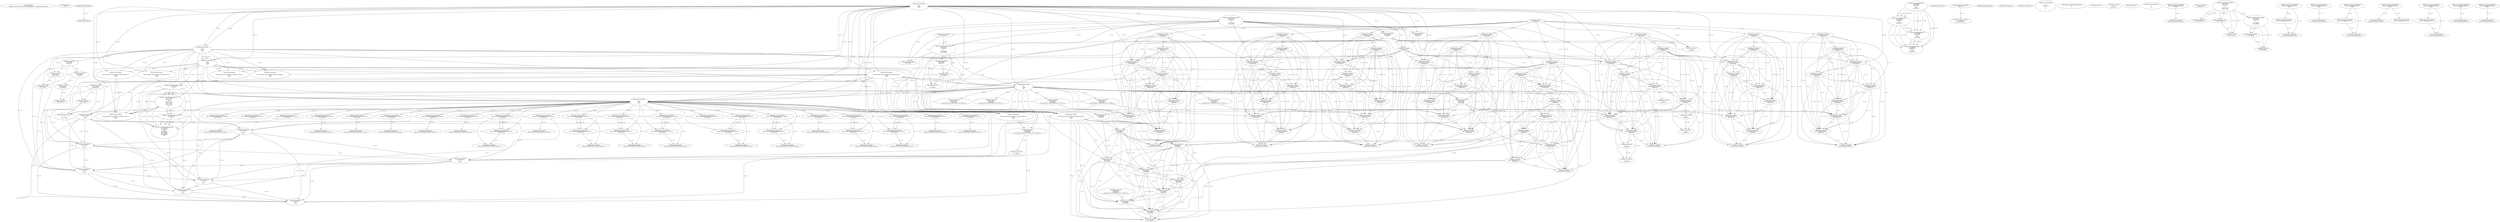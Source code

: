 // Global SCDG with merge call
digraph {
	0 [label="268454688.main
d06fbbb578125025d23978541dce23defcc66f6bc17f2af826b020380763de3e"]
	1 [label="268454699.Sleep
1000"]
	2 [label="268450908.GetProcessHeap
"]
	3 [label="268465424.VirtualAlloc
0
128
12288
4"]
	4 [label="268465190.RegOpenKeyExW
2147483650
268501000
0
131097
2147417172"]
	5 [label="268465223.RegQueryValueExW
2147417376
268500984
0
0
3221762048
2147417188"]
	3 -> 5 [label="(0-->5)"]
	6 [label="268465254.GetLastError
"]
	7 [label="268465263.RegCloseKey
2147417376"]
	5 -> 7 [label="(1-->1)"]
	8 [label="268465489.wsprintfW
3221762048
268500964
0"]
	3 -> 8 [label="(0-->1)"]
	5 -> 8 [label="(5-->1)"]
	9 [label="268466183.VirtualAlloc
0
1024
12288
4"]
	3 -> 9 [label="(3-->3)"]
	3 -> 9 [label="(4-->4)"]
	10 [label="268466202.VirtualAlloc
0
3596
12288
4"]
	3 -> 10 [label="(3-->3)"]
	9 -> 10 [label="(3-->3)"]
	3 -> 10 [label="(4-->4)"]
	9 -> 10 [label="(4-->4)"]
	11 [label="268466212.GetWindowsDirectoryW
3221770240
256"]
	10 -> 11 [label="(0-->1)"]
	12 [label="268466270.GetVolumeInformationW
3221770240
3221770752
256
3221771776
3221771784
3221771780
3221771264
256"]
	10 -> 12 [label="(0-->1)"]
	11 -> 12 [label="(1-->1)"]
	11 -> 12 [label="(2-->3)"]
	11 -> 12 [label="(2-->8)"]
	13 [label="268465190.RegOpenKeyExW
2147483650
268501632
0
131097
2147417172"]
	4 -> 13 [label="(1-->1)"]
	4 -> 13 [label="(4-->4)"]
	4 -> 13 [label="(5-->5)"]
	14 [label="268466376.wsprintfW
3221766144
268501204
0"]
	9 -> 14 [label="(0-->1)"]
	15 [label="268466397.lstrcatW
3221766144
3221771788"]
	9 -> 15 [label="(0-->1)"]
	14 -> 15 [label="(1-->1)"]
	16 [label="268466409.GetModuleHandleW
268501752"]
	17 [label="268466416.GetProcAddress
270536744
RtlComputeCrc32"]
	16 -> 17 [label="(0-->1)"]
	18 [label="268466432.lstrlenW
3221766144"]
	9 -> 18 [label="(0-->1)"]
	14 -> 18 [label="(1-->1)"]
	15 -> 18 [label="(1-->1)"]
	19 [label="268466449.RtlComputeCrc32
"]
	20 [label="268466481.VirtualFree
3221770240
0
32768"]
	10 -> 20 [label="(0-->1)"]
	11 -> 20 [label="(1-->1)"]
	12 -> 20 [label="(1-->1)"]
	21 [label="268464882.lstrlenW
3221762048"]
	3 -> 21 [label="(0-->1)"]
	5 -> 21 [label="(5-->1)"]
	8 -> 21 [label="(1-->1)"]
	22 [label="268464893.lstrlenW
268497860"]
	23 [label="268453932.VirtualAlloc
0
retval_lstrlenW_32824_32_retval_lstrlenW_32823_32
12288
64"]
	3 -> 23 [label="(3-->3)"]
	9 -> 23 [label="(3-->3)"]
	10 -> 23 [label="(3-->3)"]
	24 [label="268453967.lstrcpyW
3221774336
268497976"]
	23 -> 24 [label="(0-->1)"]
	25 [label="268453974.lstrlenW
3221774336"]
	23 -> 25 [label="(0-->1)"]
	24 -> 25 [label="(1-->1)"]
	26 [label="268464425.lstrcatW
retval_lstrlenW_32839_32
268497860"]
	22 -> 26 [label="(1-->2)"]
	27 [label="268464433.lstrcatW
retval_lstrlenW_32839_32
268500944"]
	26 -> 27 [label="(1-->1)"]
	28 [label="268464439.lstrcatW
retval_lstrlenW_32839_32
3221762048"]
	26 -> 28 [label="(1-->1)"]
	27 -> 28 [label="(1-->1)"]
	3 -> 28 [label="(0-->2)"]
	5 -> 28 [label="(5-->2)"]
	8 -> 28 [label="(1-->2)"]
	21 -> 28 [label="(1-->2)"]
	29 [label="268464447.lstrcatW
retval_lstrlenW_32839_32
268500948"]
	26 -> 29 [label="(1-->1)"]
	27 -> 29 [label="(1-->1)"]
	28 -> 29 [label="(1-->1)"]
	30 [label="268464636.VirtualAlloc
0
66
12288
64"]
	3 -> 30 [label="(3-->3)"]
	9 -> 30 [label="(3-->3)"]
	10 -> 30 [label="(3-->3)"]
	23 -> 30 [label="(3-->3)"]
	23 -> 30 [label="(4-->4)"]
	31 [label="268464662.wsprintfW
3221778432
268500952
unconstrained_ret_RtlComputeCrc32_32808_32"]
	30 -> 31 [label="(0-->1)"]
	32 [label="268464692.lstrcatW
retval_lstrlenW_32839_32
268497764"]
	26 -> 32 [label="(1-->1)"]
	27 -> 32 [label="(1-->1)"]
	28 -> 32 [label="(1-->1)"]
	29 -> 32 [label="(1-->1)"]
	33 [label="268464700.lstrcatW
retval_lstrlenW_32839_32
268500944"]
	26 -> 33 [label="(1-->1)"]
	27 -> 33 [label="(1-->1)"]
	28 -> 33 [label="(1-->1)"]
	29 -> 33 [label="(1-->1)"]
	32 -> 33 [label="(1-->1)"]
	27 -> 33 [label="(2-->2)"]
	34 [label="268464706.lstrcatW
retval_lstrlenW_32839_32
3221778432"]
	26 -> 34 [label="(1-->1)"]
	27 -> 34 [label="(1-->1)"]
	28 -> 34 [label="(1-->1)"]
	29 -> 34 [label="(1-->1)"]
	32 -> 34 [label="(1-->1)"]
	33 -> 34 [label="(1-->1)"]
	30 -> 34 [label="(0-->2)"]
	31 -> 34 [label="(1-->2)"]
	35 [label="268464714.lstrcatW
retval_lstrlenW_32839_32
268500948"]
	26 -> 35 [label="(1-->1)"]
	27 -> 35 [label="(1-->1)"]
	28 -> 35 [label="(1-->1)"]
	29 -> 35 [label="(1-->1)"]
	32 -> 35 [label="(1-->1)"]
	33 -> 35 [label="(1-->1)"]
	34 -> 35 [label="(1-->1)"]
	29 -> 35 [label="(2-->2)"]
	36 [label="268464726.VirtualFree
3221778432
0
32768"]
	30 -> 36 [label="(0-->1)"]
	31 -> 36 [label="(1-->1)"]
	34 -> 36 [label="(2-->1)"]
	20 -> 36 [label="(3-->3)"]
	37 [label="268464767.lstrlenW
retval_lstrlenW_32839_32"]
	26 -> 37 [label="(1-->1)"]
	27 -> 37 [label="(1-->1)"]
	28 -> 37 [label="(1-->1)"]
	29 -> 37 [label="(1-->1)"]
	32 -> 37 [label="(1-->1)"]
	33 -> 37 [label="(1-->1)"]
	34 -> 37 [label="(1-->1)"]
	35 -> 37 [label="(1-->1)"]
	38 [label="268453998.CreateMutexW
0
0
3221774336"]
	23 -> 38 [label="(0-->3)"]
	24 -> 38 [label="(1-->3)"]
	25 -> 38 [label="(1-->3)"]
	39 [label="268454010.GetLastError
"]
	40 [label="268454017.GetLastError
"]
	41 [label="268454043.VirtualFree
3221774336
0
32768"]
	23 -> 41 [label="(0-->1)"]
	24 -> 41 [label="(1-->1)"]
	25 -> 41 [label="(1-->1)"]
	38 -> 41 [label="(3-->1)"]
	20 -> 41 [label="(3-->3)"]
	36 -> 41 [label="(3-->3)"]
	42 [label="268467629.VirtualFree
3221762048
0
32768"]
	3 -> 42 [label="(0-->1)"]
	5 -> 42 [label="(5-->1)"]
	8 -> 42 [label="(1-->1)"]
	21 -> 42 [label="(1-->1)"]
	28 -> 42 [label="(2-->1)"]
	20 -> 42 [label="(3-->3)"]
	36 -> 42 [label="(3-->3)"]
	41 -> 42 [label="(3-->3)"]
	43 [label="268467737.VirtualFree
3221766144
0
32768"]
	9 -> 43 [label="(0-->1)"]
	14 -> 43 [label="(1-->1)"]
	15 -> 43 [label="(1-->1)"]
	18 -> 43 [label="(1-->1)"]
	20 -> 43 [label="(3-->3)"]
	36 -> 43 [label="(3-->3)"]
	41 -> 43 [label="(3-->3)"]
	42 -> 43 [label="(3-->3)"]
	44 [label="268454737.CreateThread
0
0
268447024
0
0
0"]
	45 [label="268454450.CreateToolhelp32Snapshot
2
0"]
	46 [label="268454476.VirtualAlloc
0
556
12288
4"]
	3 -> 46 [label="(3-->3)"]
	9 -> 46 [label="(3-->3)"]
	10 -> 46 [label="(3-->3)"]
	23 -> 46 [label="(3-->3)"]
	30 -> 46 [label="(3-->3)"]
	3 -> 46 [label="(4-->4)"]
	9 -> 46 [label="(4-->4)"]
	10 -> 46 [label="(4-->4)"]
	47 [label="268454533.lstrcmpiW
"]
	2 -> 47 [label="(0-->0)"]
	48 [label="268454602.Process32NextW
retval_CreateToolhelp32Snapshot_34804_32
3221782528"]
	46 -> 48 [label="(0-->2)"]
	49 [label="268454627.VirtualFree
3221782528
0
32768"]
	46 -> 49 [label="(0-->1)"]
	48 -> 49 [label="(2-->1)"]
	20 -> 49 [label="(3-->3)"]
	36 -> 49 [label="(3-->3)"]
	41 -> 49 [label="(3-->3)"]
	42 -> 49 [label="(3-->3)"]
	43 -> 49 [label="(3-->3)"]
	50 [label="268454634.CloseHandle
retval_CreateToolhelp32Snapshot_34804_32"]
	48 -> 50 [label="(1-->1)"]
	51 [label="268465190.RegOpenKeyExW
2147483650
268501000
0
131097
2147417052"]
	4 -> 51 [label="(1-->1)"]
	13 -> 51 [label="(1-->1)"]
	4 -> 51 [label="(2-->2)"]
	4 -> 51 [label="(4-->4)"]
	13 -> 51 [label="(4-->4)"]
	52 [label="268465223.RegQueryValueExW
2147417376
268500984
0
0
3221786624
2147417068"]
	5 -> 52 [label="(1-->1)"]
	7 -> 52 [label="(1-->1)"]
	5 -> 52 [label="(2-->2)"]
	53 [label="268465239.RegCloseKey
2147417376"]
	5 -> 53 [label="(1-->1)"]
	7 -> 53 [label="(1-->1)"]
	52 -> 53 [label="(1-->1)"]
	54 [label="268465489.wsprintfW
3221786624
268501104
0"]
	52 -> 54 [label="(5-->1)"]
	55 [label="268466212.GetWindowsDirectoryW
3221794816
256"]
	11 -> 55 [label="(2-->2)"]
	12 -> 55 [label="(3-->2)"]
	12 -> 55 [label="(8-->2)"]
	56 [label="268466270.GetVolumeInformationW
3221794816
3221795328
256
3221796352
3221796360
3221796356
3221795840
256"]
	55 -> 56 [label="(1-->1)"]
	11 -> 56 [label="(2-->3)"]
	12 -> 56 [label="(3-->3)"]
	12 -> 56 [label="(8-->3)"]
	55 -> 56 [label="(2-->3)"]
	11 -> 56 [label="(2-->8)"]
	12 -> 56 [label="(3-->8)"]
	12 -> 56 [label="(8-->8)"]
	55 -> 56 [label="(2-->8)"]
	57 [label="268465190.RegOpenKeyExW
2147483650
268501632
0
131097
2147417052"]
	4 -> 57 [label="(1-->1)"]
	13 -> 57 [label="(1-->1)"]
	51 -> 57 [label="(1-->1)"]
	13 -> 57 [label="(2-->2)"]
	4 -> 57 [label="(4-->4)"]
	13 -> 57 [label="(4-->4)"]
	51 -> 57 [label="(4-->4)"]
	51 -> 57 [label="(5-->5)"]
	58 [label="268466376.wsprintfW
3221790720
268501204
0"]
	14 -> 58 [label="(2-->2)"]
	59 [label="268466397.lstrcatW
3221790720
3221796364"]
	58 -> 59 [label="(1-->1)"]
	60 [label="268466432.lstrlenW
3221790720"]
	58 -> 60 [label="(1-->1)"]
	59 -> 60 [label="(1-->1)"]
	61 [label="268466481.VirtualFree
3221794816
0
32768"]
	55 -> 61 [label="(1-->1)"]
	56 -> 61 [label="(1-->1)"]
	20 -> 61 [label="(3-->3)"]
	36 -> 61 [label="(3-->3)"]
	41 -> 61 [label="(3-->3)"]
	42 -> 61 [label="(3-->3)"]
	43 -> 61 [label="(3-->3)"]
	49 -> 61 [label="(3-->3)"]
	62 [label="268464882.lstrlenW
3221786624"]
	52 -> 62 [label="(5-->1)"]
	54 -> 62 [label="(1-->1)"]
	63 [label="268452641.VirtualAlloc
0
retval_lstrlenW_39484_32_retval_lstrlenW_39486_32
12288
64"]
	3 -> 63 [label="(3-->3)"]
	9 -> 63 [label="(3-->3)"]
	10 -> 63 [label="(3-->3)"]
	23 -> 63 [label="(3-->3)"]
	30 -> 63 [label="(3-->3)"]
	46 -> 63 [label="(3-->3)"]
	23 -> 63 [label="(4-->4)"]
	30 -> 63 [label="(4-->4)"]
	64 [label="268464425.lstrcatW
0
268497860"]
	22 -> 64 [label="(1-->2)"]
	26 -> 64 [label="(2-->2)"]
	65 [label="268464433.lstrcatW
0
268500944"]
	27 -> 65 [label="(2-->2)"]
	33 -> 65 [label="(2-->2)"]
	66 [label="268464439.lstrcatW
0
3221786624"]
	52 -> 66 [label="(5-->2)"]
	54 -> 66 [label="(1-->2)"]
	62 -> 66 [label="(1-->2)"]
	67 [label="268464447.lstrcatW
0
268500948"]
	29 -> 67 [label="(2-->2)"]
	35 -> 67 [label="(2-->2)"]
	68 [label="268464679.wsprintfW
3221803008
268500964
retval_lstrlenW_39484_32_retval_lstrlenW_39486_32"]
	8 -> 68 [label="(2-->2)"]
	63 -> 68 [label="(2-->3)"]
	69 [label="268464692.lstrcatW
0
268497764"]
	32 -> 69 [label="(2-->2)"]
	70 [label="268464700.lstrcatW
0
268500944"]
	27 -> 70 [label="(2-->2)"]
	33 -> 70 [label="(2-->2)"]
	65 -> 70 [label="(2-->2)"]
	71 [label="268464706.lstrcatW
0
3221803008"]
	68 -> 71 [label="(1-->2)"]
	72 [label="268464714.lstrcatW
0
268500948"]
	29 -> 72 [label="(2-->2)"]
	35 -> 72 [label="(2-->2)"]
	67 -> 72 [label="(2-->2)"]
	73 [label="268464726.VirtualFree
3221803008
0
32768"]
	68 -> 73 [label="(1-->1)"]
	71 -> 73 [label="(2-->1)"]
	20 -> 73 [label="(3-->3)"]
	36 -> 73 [label="(3-->3)"]
	41 -> 73 [label="(3-->3)"]
	42 -> 73 [label="(3-->3)"]
	43 -> 73 [label="(3-->3)"]
	49 -> 73 [label="(3-->3)"]
	61 -> 73 [label="(3-->3)"]
	74 [label="268464767.lstrlenW
0"]
	75 [label="268453967.lstrcpyW
0
268497976"]
	76 [label="268453974.lstrlenW
0"]
	77 [label="268464425.lstrcatW
retval_lstrlenW_32846_32
268497860"]
	22 -> 77 [label="(1-->2)"]
	78 [label="268464433.lstrcatW
retval_lstrlenW_32846_32
268500944"]
	77 -> 78 [label="(1-->1)"]
	79 [label="268464439.lstrcatW
retval_lstrlenW_32846_32
3221762048"]
	77 -> 79 [label="(1-->1)"]
	78 -> 79 [label="(1-->1)"]
	3 -> 79 [label="(0-->2)"]
	5 -> 79 [label="(5-->2)"]
	8 -> 79 [label="(1-->2)"]
	21 -> 79 [label="(1-->2)"]
	80 [label="268464447.lstrcatW
retval_lstrlenW_32846_32
268500948"]
	77 -> 80 [label="(1-->1)"]
	78 -> 80 [label="(1-->1)"]
	79 -> 80 [label="(1-->1)"]
	81 [label="268464679.wsprintfW
3221778432
268500964
3221774336"]
	30 -> 81 [label="(0-->1)"]
	8 -> 81 [label="(2-->2)"]
	23 -> 81 [label="(0-->3)"]
	82 [label="268464692.lstrcatW
retval_lstrlenW_32846_32
268497764"]
	77 -> 82 [label="(1-->1)"]
	78 -> 82 [label="(1-->1)"]
	79 -> 82 [label="(1-->1)"]
	80 -> 82 [label="(1-->1)"]
	83 [label="268464700.lstrcatW
retval_lstrlenW_32846_32
268500944"]
	77 -> 83 [label="(1-->1)"]
	78 -> 83 [label="(1-->1)"]
	79 -> 83 [label="(1-->1)"]
	80 -> 83 [label="(1-->1)"]
	82 -> 83 [label="(1-->1)"]
	78 -> 83 [label="(2-->2)"]
	84 [label="268464706.lstrcatW
retval_lstrlenW_32846_32
3221778432"]
	77 -> 84 [label="(1-->1)"]
	78 -> 84 [label="(1-->1)"]
	79 -> 84 [label="(1-->1)"]
	80 -> 84 [label="(1-->1)"]
	82 -> 84 [label="(1-->1)"]
	83 -> 84 [label="(1-->1)"]
	30 -> 84 [label="(0-->2)"]
	81 -> 84 [label="(1-->2)"]
	85 [label="268464714.lstrcatW
retval_lstrlenW_32846_32
268500948"]
	77 -> 85 [label="(1-->1)"]
	78 -> 85 [label="(1-->1)"]
	79 -> 85 [label="(1-->1)"]
	80 -> 85 [label="(1-->1)"]
	82 -> 85 [label="(1-->1)"]
	83 -> 85 [label="(1-->1)"]
	84 -> 85 [label="(1-->1)"]
	80 -> 85 [label="(2-->2)"]
	86 [label="268464767.lstrlenW
retval_lstrlenW_32846_32"]
	77 -> 86 [label="(1-->1)"]
	78 -> 86 [label="(1-->1)"]
	79 -> 86 [label="(1-->1)"]
	80 -> 86 [label="(1-->1)"]
	82 -> 86 [label="(1-->1)"]
	83 -> 86 [label="(1-->1)"]
	84 -> 86 [label="(1-->1)"]
	85 -> 86 [label="(1-->1)"]
	87 [label="268453998.CreateMutexW
0
0
0"]
	88 [label="268454761.WaitForSingleObject
retval_CreateThread_33329_32
5000"]
	89 [label="268454790.CloseHandle
retval_CreateThread_33329_32"]
	88 -> 89 [label="(1-->1)"]
	90 [label="268454501.Process32FirstW
retval_CreateToolhelp32Snapshot_33476_32
3221782528"]
	46 -> 90 [label="(0-->2)"]
	91 [label="268454602.Process32NextW
retval_CreateToolhelp32Snapshot_33476_32
3221782528"]
	90 -> 91 [label="(1-->1)"]
	46 -> 91 [label="(0-->2)"]
	90 -> 91 [label="(2-->2)"]
	92 [label="268454634.CloseHandle
retval_CreateToolhelp32Snapshot_33476_32"]
	90 -> 92 [label="(1-->1)"]
	91 -> 92 [label="(1-->1)"]
	93 [label="268465489.wsprintfW
3221786624
268500964
0"]
	8 -> 93 [label="(2-->2)"]
	81 -> 93 [label="(2-->2)"]
	94 [label="268452641.VirtualAlloc
0
retval_lstrlenW_40281_32_retval_lstrlenW_40285_32
12288
64"]
	3 -> 94 [label="(3-->3)"]
	9 -> 94 [label="(3-->3)"]
	10 -> 94 [label="(3-->3)"]
	23 -> 94 [label="(3-->3)"]
	30 -> 94 [label="(3-->3)"]
	46 -> 94 [label="(3-->3)"]
	23 -> 94 [label="(4-->4)"]
	30 -> 94 [label="(4-->4)"]
	95 [label="268464425.lstrcatW
3221798912
268497860"]
	94 -> 95 [label="(0-->1)"]
	22 -> 95 [label="(1-->2)"]
	77 -> 95 [label="(2-->2)"]
	96 [label="268464433.lstrcatW
3221798912
268500944"]
	94 -> 96 [label="(0-->1)"]
	95 -> 96 [label="(1-->1)"]
	78 -> 96 [label="(2-->2)"]
	83 -> 96 [label="(2-->2)"]
	97 [label="268464439.lstrcatW
3221798912
3221786624"]
	94 -> 97 [label="(0-->1)"]
	95 -> 97 [label="(1-->1)"]
	96 -> 97 [label="(1-->1)"]
	62 -> 97 [label="(1-->2)"]
	93 -> 97 [label="(1-->2)"]
	98 [label="268464447.lstrcatW
3221798912
268500948"]
	94 -> 98 [label="(0-->1)"]
	95 -> 98 [label="(1-->1)"]
	96 -> 98 [label="(1-->1)"]
	97 -> 98 [label="(1-->1)"]
	80 -> 98 [label="(2-->2)"]
	85 -> 98 [label="(2-->2)"]
	99 [label="268464662.wsprintfW
3221803008
268500952
unconstrained_ret_RtlComputeCrc32_39631_32"]
	100 [label="268464692.lstrcatW
3221798912
268497764"]
	94 -> 100 [label="(0-->1)"]
	95 -> 100 [label="(1-->1)"]
	96 -> 100 [label="(1-->1)"]
	97 -> 100 [label="(1-->1)"]
	98 -> 100 [label="(1-->1)"]
	82 -> 100 [label="(2-->2)"]
	101 [label="268464700.lstrcatW
3221798912
268500944"]
	94 -> 101 [label="(0-->1)"]
	95 -> 101 [label="(1-->1)"]
	96 -> 101 [label="(1-->1)"]
	97 -> 101 [label="(1-->1)"]
	98 -> 101 [label="(1-->1)"]
	100 -> 101 [label="(1-->1)"]
	78 -> 101 [label="(2-->2)"]
	83 -> 101 [label="(2-->2)"]
	96 -> 101 [label="(2-->2)"]
	102 [label="268464706.lstrcatW
3221798912
3221803008"]
	94 -> 102 [label="(0-->1)"]
	95 -> 102 [label="(1-->1)"]
	96 -> 102 [label="(1-->1)"]
	97 -> 102 [label="(1-->1)"]
	98 -> 102 [label="(1-->1)"]
	100 -> 102 [label="(1-->1)"]
	101 -> 102 [label="(1-->1)"]
	99 -> 102 [label="(1-->2)"]
	103 [label="268464714.lstrcatW
3221798912
268500948"]
	94 -> 103 [label="(0-->1)"]
	95 -> 103 [label="(1-->1)"]
	96 -> 103 [label="(1-->1)"]
	97 -> 103 [label="(1-->1)"]
	98 -> 103 [label="(1-->1)"]
	100 -> 103 [label="(1-->1)"]
	101 -> 103 [label="(1-->1)"]
	102 -> 103 [label="(1-->1)"]
	80 -> 103 [label="(2-->2)"]
	85 -> 103 [label="(2-->2)"]
	98 -> 103 [label="(2-->2)"]
	104 [label="268464767.lstrlenW
3221798912"]
	94 -> 104 [label="(0-->1)"]
	95 -> 104 [label="(1-->1)"]
	96 -> 104 [label="(1-->1)"]
	97 -> 104 [label="(1-->1)"]
	98 -> 104 [label="(1-->1)"]
	100 -> 104 [label="(1-->1)"]
	101 -> 104 [label="(1-->1)"]
	102 -> 104 [label="(1-->1)"]
	103 -> 104 [label="(1-->1)"]
	105 [label="268452707.lstrlenW
268497912"]
	106 [label="268465223.RegQueryValueExW
3221771788
268501592
0
0
3221771788
2147417188"]
	107 [label="268465263.RegCloseKey
3221771788"]
	106 -> 107 [label="(1-->1)"]
	106 -> 107 [label="(5-->1)"]
	108 [label="268453932.VirtualAlloc
0
retval_lstrlenW_32822_32_retval_lstrlenW_32819_32
12288
64"]
	3 -> 108 [label="(3-->3)"]
	9 -> 108 [label="(3-->3)"]
	10 -> 108 [label="(3-->3)"]
	109 [label="268464425.lstrcatW
retval_lstrlenW_32889_32
268497860"]
	22 -> 109 [label="(1-->2)"]
	110 [label="268464433.lstrcatW
retval_lstrlenW_32889_32
268500944"]
	109 -> 110 [label="(1-->1)"]
	111 [label="268464439.lstrcatW
retval_lstrlenW_32889_32
3221762048"]
	109 -> 111 [label="(1-->1)"]
	110 -> 111 [label="(1-->1)"]
	3 -> 111 [label="(0-->2)"]
	8 -> 111 [label="(1-->2)"]
	21 -> 111 [label="(1-->2)"]
	112 [label="268464447.lstrcatW
retval_lstrlenW_32889_32
268500948"]
	109 -> 112 [label="(1-->1)"]
	110 -> 112 [label="(1-->1)"]
	111 -> 112 [label="(1-->1)"]
	113 [label="268464692.lstrcatW
retval_lstrlenW_32889_32
268497764"]
	109 -> 113 [label="(1-->1)"]
	110 -> 113 [label="(1-->1)"]
	111 -> 113 [label="(1-->1)"]
	112 -> 113 [label="(1-->1)"]
	114 [label="268464700.lstrcatW
retval_lstrlenW_32889_32
268500944"]
	109 -> 114 [label="(1-->1)"]
	110 -> 114 [label="(1-->1)"]
	111 -> 114 [label="(1-->1)"]
	112 -> 114 [label="(1-->1)"]
	113 -> 114 [label="(1-->1)"]
	110 -> 114 [label="(2-->2)"]
	115 [label="268464706.lstrcatW
retval_lstrlenW_32889_32
3221778432"]
	109 -> 115 [label="(1-->1)"]
	110 -> 115 [label="(1-->1)"]
	111 -> 115 [label="(1-->1)"]
	112 -> 115 [label="(1-->1)"]
	113 -> 115 [label="(1-->1)"]
	114 -> 115 [label="(1-->1)"]
	30 -> 115 [label="(0-->2)"]
	81 -> 115 [label="(1-->2)"]
	116 [label="268464714.lstrcatW
retval_lstrlenW_32889_32
268500948"]
	109 -> 116 [label="(1-->1)"]
	110 -> 116 [label="(1-->1)"]
	111 -> 116 [label="(1-->1)"]
	112 -> 116 [label="(1-->1)"]
	113 -> 116 [label="(1-->1)"]
	114 -> 116 [label="(1-->1)"]
	115 -> 116 [label="(1-->1)"]
	112 -> 116 [label="(2-->2)"]
	117 [label="268464767.lstrlenW
retval_lstrlenW_32889_32"]
	109 -> 117 [label="(1-->1)"]
	110 -> 117 [label="(1-->1)"]
	111 -> 117 [label="(1-->1)"]
	112 -> 117 [label="(1-->1)"]
	113 -> 117 [label="(1-->1)"]
	114 -> 117 [label="(1-->1)"]
	115 -> 117 [label="(1-->1)"]
	116 -> 117 [label="(1-->1)"]
	118 [label="268454761.WaitForSingleObject
retval_CreateThread_33138_32
5000"]
	119 [label="268454780.TerminateThread
retval_CreateThread_33138_32
0"]
	118 -> 119 [label="(1-->1)"]
	120 [label="268454790.CloseHandle
retval_CreateThread_33138_32"]
	118 -> 120 [label="(1-->1)"]
	119 -> 120 [label="(1-->1)"]
	121 [label="268454501.Process32FirstW
retval_CreateToolhelp32Snapshot_33263_32
3221782528"]
	46 -> 121 [label="(0-->2)"]
	122 [label="268454602.Process32NextW
retval_CreateToolhelp32Snapshot_33263_32
3221782528"]
	121 -> 122 [label="(1-->1)"]
	46 -> 122 [label="(0-->2)"]
	121 -> 122 [label="(2-->2)"]
	123 [label="268454634.CloseHandle
retval_CreateToolhelp32Snapshot_33263_32"]
	121 -> 123 [label="(1-->1)"]
	122 -> 123 [label="(1-->1)"]
	124 [label="268465239.RegCloseKey
3221771788"]
	106 -> 124 [label="(1-->1)"]
	106 -> 124 [label="(5-->1)"]
	125 [label="268466320.lstrlenW
3221771788"]
	106 -> 125 [label="(1-->1)"]
	106 -> 125 [label="(5-->1)"]
	124 -> 125 [label="(1-->1)"]
	126 [label="268453932.VirtualAlloc
0
retval_lstrlenW_32829_32_retval_lstrlenW_32831_32
12288
64"]
	3 -> 126 [label="(3-->3)"]
	9 -> 126 [label="(3-->3)"]
	10 -> 126 [label="(3-->3)"]
	127 [label="268464425.lstrcatW
retval_lstrlenW_32868_32
268497860"]
	22 -> 127 [label="(1-->2)"]
	128 [label="268464433.lstrcatW
retval_lstrlenW_32868_32
268500944"]
	127 -> 128 [label="(1-->1)"]
	129 [label="268464439.lstrcatW
retval_lstrlenW_32868_32
3221762048"]
	127 -> 129 [label="(1-->1)"]
	128 -> 129 [label="(1-->1)"]
	3 -> 129 [label="(0-->2)"]
	5 -> 129 [label="(5-->2)"]
	8 -> 129 [label="(1-->2)"]
	21 -> 129 [label="(1-->2)"]
	130 [label="268464447.lstrcatW
retval_lstrlenW_32868_32
268500948"]
	127 -> 130 [label="(1-->1)"]
	128 -> 130 [label="(1-->1)"]
	129 -> 130 [label="(1-->1)"]
	131 [label="268464692.lstrcatW
retval_lstrlenW_32868_32
268497764"]
	127 -> 131 [label="(1-->1)"]
	128 -> 131 [label="(1-->1)"]
	129 -> 131 [label="(1-->1)"]
	130 -> 131 [label="(1-->1)"]
	132 [label="268464700.lstrcatW
retval_lstrlenW_32868_32
268500944"]
	127 -> 132 [label="(1-->1)"]
	128 -> 132 [label="(1-->1)"]
	129 -> 132 [label="(1-->1)"]
	130 -> 132 [label="(1-->1)"]
	131 -> 132 [label="(1-->1)"]
	128 -> 132 [label="(2-->2)"]
	133 [label="268464706.lstrcatW
retval_lstrlenW_32868_32
3221778432"]
	127 -> 133 [label="(1-->1)"]
	128 -> 133 [label="(1-->1)"]
	129 -> 133 [label="(1-->1)"]
	130 -> 133 [label="(1-->1)"]
	131 -> 133 [label="(1-->1)"]
	132 -> 133 [label="(1-->1)"]
	30 -> 133 [label="(0-->2)"]
	81 -> 133 [label="(1-->2)"]
	134 [label="268464714.lstrcatW
retval_lstrlenW_32868_32
268500948"]
	127 -> 134 [label="(1-->1)"]
	128 -> 134 [label="(1-->1)"]
	129 -> 134 [label="(1-->1)"]
	130 -> 134 [label="(1-->1)"]
	131 -> 134 [label="(1-->1)"]
	132 -> 134 [label="(1-->1)"]
	133 -> 134 [label="(1-->1)"]
	130 -> 134 [label="(2-->2)"]
	135 [label="268464767.lstrlenW
retval_lstrlenW_32868_32"]
	127 -> 135 [label="(1-->1)"]
	128 -> 135 [label="(1-->1)"]
	129 -> 135 [label="(1-->1)"]
	130 -> 135 [label="(1-->1)"]
	131 -> 135 [label="(1-->1)"]
	132 -> 135 [label="(1-->1)"]
	133 -> 135 [label="(1-->1)"]
	134 -> 135 [label="(1-->1)"]
	136 [label="268454761.WaitForSingleObject
retval_CreateThread_32957_32
5000"]
	137 [label="268454790.CloseHandle
retval_CreateThread_32957_32"]
	136 -> 137 [label="(1-->1)"]
	138 [label="268454501.Process32FirstW
retval_CreateToolhelp32Snapshot_32990_32
3221782528"]
	46 -> 138 [label="(0-->2)"]
	139 [label="268454602.Process32NextW
retval_CreateToolhelp32Snapshot_32990_32
3221782528"]
	138 -> 139 [label="(1-->1)"]
	46 -> 139 [label="(0-->2)"]
	138 -> 139 [label="(2-->2)"]
	140 [label="268454634.CloseHandle
retval_CreateToolhelp32Snapshot_32990_32"]
	138 -> 140 [label="(1-->1)"]
	139 -> 140 [label="(1-->1)"]
	141 [label="268452641.VirtualAlloc
0
retval_lstrlenW_41593_32_retval_lstrlenW_41591_32
12288
64"]
	3 -> 141 [label="(3-->3)"]
	9 -> 141 [label="(3-->3)"]
	10 -> 141 [label="(3-->3)"]
	30 -> 141 [label="(3-->3)"]
	46 -> 141 [label="(3-->3)"]
	126 -> 141 [label="(3-->3)"]
	30 -> 141 [label="(4-->4)"]
	126 -> 141 [label="(4-->4)"]
	142 [label="268453932.VirtualAlloc
0
retval_lstrlenW_33056_32_retval_lstrlenW_33052_32
12288
64"]
	3 -> 142 [label="(3-->3)"]
	9 -> 142 [label="(3-->3)"]
	10 -> 142 [label="(3-->3)"]
	143 [label="268464425.lstrcatW
retval_lstrlenW_33133_32
268497860"]
	22 -> 143 [label="(1-->2)"]
	144 [label="268464433.lstrcatW
retval_lstrlenW_33133_32
268500944"]
	143 -> 144 [label="(1-->1)"]
	145 [label="268464439.lstrcatW
retval_lstrlenW_33133_32
3221762048"]
	143 -> 145 [label="(1-->1)"]
	144 -> 145 [label="(1-->1)"]
	3 -> 145 [label="(0-->2)"]
	5 -> 145 [label="(5-->2)"]
	8 -> 145 [label="(1-->2)"]
	21 -> 145 [label="(1-->2)"]
	146 [label="268464447.lstrcatW
retval_lstrlenW_33133_32
268500948"]
	143 -> 146 [label="(1-->1)"]
	144 -> 146 [label="(1-->1)"]
	145 -> 146 [label="(1-->1)"]
	147 [label="268464662.wsprintfW
3221778432
268500952
unconstrained_ret_RtlComputeCrc32_32851_32"]
	30 -> 147 [label="(0-->1)"]
	148 [label="268464692.lstrcatW
retval_lstrlenW_33133_32
268497764"]
	143 -> 148 [label="(1-->1)"]
	144 -> 148 [label="(1-->1)"]
	145 -> 148 [label="(1-->1)"]
	146 -> 148 [label="(1-->1)"]
	149 [label="268464700.lstrcatW
retval_lstrlenW_33133_32
268500944"]
	143 -> 149 [label="(1-->1)"]
	144 -> 149 [label="(1-->1)"]
	145 -> 149 [label="(1-->1)"]
	146 -> 149 [label="(1-->1)"]
	148 -> 149 [label="(1-->1)"]
	144 -> 149 [label="(2-->2)"]
	150 [label="268464706.lstrcatW
retval_lstrlenW_33133_32
3221778432"]
	143 -> 150 [label="(1-->1)"]
	144 -> 150 [label="(1-->1)"]
	145 -> 150 [label="(1-->1)"]
	146 -> 150 [label="(1-->1)"]
	148 -> 150 [label="(1-->1)"]
	149 -> 150 [label="(1-->1)"]
	30 -> 150 [label="(0-->2)"]
	147 -> 150 [label="(1-->2)"]
	151 [label="268464714.lstrcatW
retval_lstrlenW_33133_32
268500948"]
	143 -> 151 [label="(1-->1)"]
	144 -> 151 [label="(1-->1)"]
	145 -> 151 [label="(1-->1)"]
	146 -> 151 [label="(1-->1)"]
	148 -> 151 [label="(1-->1)"]
	149 -> 151 [label="(1-->1)"]
	150 -> 151 [label="(1-->1)"]
	146 -> 151 [label="(2-->2)"]
	152 [label="268464767.lstrlenW
retval_lstrlenW_33133_32"]
	143 -> 152 [label="(1-->1)"]
	144 -> 152 [label="(1-->1)"]
	145 -> 152 [label="(1-->1)"]
	146 -> 152 [label="(1-->1)"]
	148 -> 152 [label="(1-->1)"]
	149 -> 152 [label="(1-->1)"]
	150 -> 152 [label="(1-->1)"]
	151 -> 152 [label="(1-->1)"]
	153 [label="268454761.WaitForSingleObject
retval_CreateThread_33457_32
5000"]
	154 [label="268454780.TerminateThread
retval_CreateThread_33457_32
0"]
	153 -> 154 [label="(1-->1)"]
	155 [label="268454790.CloseHandle
retval_CreateThread_33457_32"]
	153 -> 155 [label="(1-->1)"]
	154 -> 155 [label="(1-->1)"]
	156 [label="268465489.wsprintfW
3221762048
268501104
0"]
	3 -> 156 [label="(0-->1)"]
	5 -> 156 [label="(5-->1)"]
	157 [label="268454602.Process32NextW
retval_CreateToolhelp32Snapshot_32960_32
3221782528"]
	46 -> 157 [label="(0-->2)"]
	158 [label="268454634.CloseHandle
retval_CreateToolhelp32Snapshot_32960_32"]
	157 -> 158 [label="(1-->1)"]
	159 [label="268454501.Process32FirstW
retval_CreateToolhelp32Snapshot_33258_32
3221782528"]
	46 -> 159 [label="(0-->2)"]
	160 [label="268454602.Process32NextW
retval_CreateToolhelp32Snapshot_33258_32
3221782528"]
	159 -> 160 [label="(1-->1)"]
	46 -> 160 [label="(0-->2)"]
	159 -> 160 [label="(2-->2)"]
	161 [label="268454634.CloseHandle
retval_CreateToolhelp32Snapshot_33258_32"]
	159 -> 161 [label="(1-->1)"]
	160 -> 161 [label="(1-->1)"]
	162 [label="268453932.VirtualAlloc
0
retval_lstrlenW_32864_32_retval_lstrlenW_32869_32
12288
64"]
	3 -> 162 [label="(3-->3)"]
	9 -> 162 [label="(3-->3)"]
	10 -> 162 [label="(3-->3)"]
	163 [label="268464425.lstrcatW
retval_lstrlenW_32899_32
268497860"]
	22 -> 163 [label="(1-->2)"]
	164 [label="268464433.lstrcatW
retval_lstrlenW_32899_32
268500944"]
	163 -> 164 [label="(1-->1)"]
	165 [label="268464439.lstrcatW
retval_lstrlenW_32899_32
3221762048"]
	163 -> 165 [label="(1-->1)"]
	164 -> 165 [label="(1-->1)"]
	3 -> 165 [label="(0-->2)"]
	5 -> 165 [label="(5-->2)"]
	21 -> 165 [label="(1-->2)"]
	156 -> 165 [label="(1-->2)"]
	166 [label="268464447.lstrcatW
retval_lstrlenW_32899_32
268500948"]
	163 -> 166 [label="(1-->1)"]
	164 -> 166 [label="(1-->1)"]
	165 -> 166 [label="(1-->1)"]
	167 [label="268464692.lstrcatW
retval_lstrlenW_32899_32
268497764"]
	163 -> 167 [label="(1-->1)"]
	164 -> 167 [label="(1-->1)"]
	165 -> 167 [label="(1-->1)"]
	166 -> 167 [label="(1-->1)"]
	168 [label="268464700.lstrcatW
retval_lstrlenW_32899_32
268500944"]
	163 -> 168 [label="(1-->1)"]
	164 -> 168 [label="(1-->1)"]
	165 -> 168 [label="(1-->1)"]
	166 -> 168 [label="(1-->1)"]
	167 -> 168 [label="(1-->1)"]
	164 -> 168 [label="(2-->2)"]
	169 [label="268464706.lstrcatW
retval_lstrlenW_32899_32
3221778432"]
	163 -> 169 [label="(1-->1)"]
	164 -> 169 [label="(1-->1)"]
	165 -> 169 [label="(1-->1)"]
	166 -> 169 [label="(1-->1)"]
	167 -> 169 [label="(1-->1)"]
	168 -> 169 [label="(1-->1)"]
	30 -> 169 [label="(0-->2)"]
	81 -> 169 [label="(1-->2)"]
	170 [label="268464714.lstrcatW
retval_lstrlenW_32899_32
268500948"]
	163 -> 170 [label="(1-->1)"]
	164 -> 170 [label="(1-->1)"]
	165 -> 170 [label="(1-->1)"]
	166 -> 170 [label="(1-->1)"]
	167 -> 170 [label="(1-->1)"]
	168 -> 170 [label="(1-->1)"]
	169 -> 170 [label="(1-->1)"]
	166 -> 170 [label="(2-->2)"]
	171 [label="268464767.lstrlenW
retval_lstrlenW_32899_32"]
	163 -> 171 [label="(1-->1)"]
	164 -> 171 [label="(1-->1)"]
	165 -> 171 [label="(1-->1)"]
	166 -> 171 [label="(1-->1)"]
	167 -> 171 [label="(1-->1)"]
	168 -> 171 [label="(1-->1)"]
	169 -> 171 [label="(1-->1)"]
	170 -> 171 [label="(1-->1)"]
	172 [label="268454761.WaitForSingleObject
retval_CreateThread_33253_32
5000"]
	173 [label="268454790.CloseHandle
retval_CreateThread_33253_32"]
	172 -> 173 [label="(1-->1)"]
	174 [label="268454501.Process32FirstW
retval_CreateToolhelp32Snapshot_33475_32
3221782528"]
	46 -> 174 [label="(0-->2)"]
	175 [label="268454602.Process32NextW
retval_CreateToolhelp32Snapshot_33475_32
3221782528"]
	174 -> 175 [label="(1-->1)"]
	46 -> 175 [label="(0-->2)"]
	174 -> 175 [label="(2-->2)"]
	176 [label="268454634.CloseHandle
retval_CreateToolhelp32Snapshot_33475_32"]
	174 -> 176 [label="(1-->1)"]
	175 -> 176 [label="(1-->1)"]
	177 [label="268454780.TerminateThread
retval_CreateThread_33253_32
0"]
	172 -> 177 [label="(1-->1)"]
	178 [label="268454501.Process32FirstW
retval_CreateToolhelp32Snapshot_33963_32
3221782528"]
	46 -> 178 [label="(0-->2)"]
	179 [label="268454602.Process32NextW
retval_CreateToolhelp32Snapshot_33963_32
3221782528"]
	178 -> 179 [label="(1-->1)"]
	46 -> 179 [label="(0-->2)"]
	178 -> 179 [label="(2-->2)"]
	180 [label="268454634.CloseHandle
retval_CreateToolhelp32Snapshot_33963_32"]
	178 -> 180 [label="(1-->1)"]
	179 -> 180 [label="(1-->1)"]
	181 [label="268454501.Process32FirstW
retval_CreateToolhelp32Snapshot_33538_32
3221782528"]
	46 -> 181 [label="(0-->2)"]
	182 [label="268454602.Process32NextW
retval_CreateToolhelp32Snapshot_33538_32
3221782528"]
	181 -> 182 [label="(1-->1)"]
	46 -> 182 [label="(0-->2)"]
	181 -> 182 [label="(2-->2)"]
	183 [label="268454634.CloseHandle
retval_CreateToolhelp32Snapshot_33538_32"]
	181 -> 183 [label="(1-->1)"]
	182 -> 183 [label="(1-->1)"]
	184 [label="268454501.Process32FirstW
retval_CreateToolhelp32Snapshot_32960_32
3221782528"]
	46 -> 184 [label="(0-->2)"]
	185 [label="268454602.Process32NextW
retval_CreateToolhelp32Snapshot_33949_32
3221782528"]
	46 -> 185 [label="(0-->2)"]
	186 [label="268454634.CloseHandle
retval_CreateToolhelp32Snapshot_33949_32"]
	185 -> 186 [label="(1-->1)"]
	187 [label="268464425.lstrcatW
retval_lstrlenW_32866_32
268497860"]
	22 -> 187 [label="(1-->2)"]
	188 [label="268464433.lstrcatW
retval_lstrlenW_32866_32
268500944"]
	187 -> 188 [label="(1-->1)"]
	189 [label="268464439.lstrcatW
retval_lstrlenW_32866_32
3221762048"]
	187 -> 189 [label="(1-->1)"]
	188 -> 189 [label="(1-->1)"]
	3 -> 189 [label="(0-->2)"]
	5 -> 189 [label="(5-->2)"]
	8 -> 189 [label="(1-->2)"]
	21 -> 189 [label="(1-->2)"]
	190 [label="268464447.lstrcatW
retval_lstrlenW_32866_32
268500948"]
	187 -> 190 [label="(1-->1)"]
	188 -> 190 [label="(1-->1)"]
	189 -> 190 [label="(1-->1)"]
	191 [label="268464662.wsprintfW
3221778432
268500952
unconstrained_ret_RtlComputeCrc32_32818_32"]
	30 -> 191 [label="(0-->1)"]
	192 [label="268464692.lstrcatW
retval_lstrlenW_32866_32
268497764"]
	187 -> 192 [label="(1-->1)"]
	188 -> 192 [label="(1-->1)"]
	189 -> 192 [label="(1-->1)"]
	190 -> 192 [label="(1-->1)"]
	193 [label="268464700.lstrcatW
retval_lstrlenW_32866_32
268500944"]
	187 -> 193 [label="(1-->1)"]
	188 -> 193 [label="(1-->1)"]
	189 -> 193 [label="(1-->1)"]
	190 -> 193 [label="(1-->1)"]
	192 -> 193 [label="(1-->1)"]
	188 -> 193 [label="(2-->2)"]
	194 [label="268464706.lstrcatW
retval_lstrlenW_32866_32
3221778432"]
	187 -> 194 [label="(1-->1)"]
	188 -> 194 [label="(1-->1)"]
	189 -> 194 [label="(1-->1)"]
	190 -> 194 [label="(1-->1)"]
	192 -> 194 [label="(1-->1)"]
	193 -> 194 [label="(1-->1)"]
	30 -> 194 [label="(0-->2)"]
	191 -> 194 [label="(1-->2)"]
	195 [label="268464714.lstrcatW
retval_lstrlenW_32866_32
268500948"]
	187 -> 195 [label="(1-->1)"]
	188 -> 195 [label="(1-->1)"]
	189 -> 195 [label="(1-->1)"]
	190 -> 195 [label="(1-->1)"]
	192 -> 195 [label="(1-->1)"]
	193 -> 195 [label="(1-->1)"]
	194 -> 195 [label="(1-->1)"]
	190 -> 195 [label="(2-->2)"]
	196 [label="268464767.lstrlenW
retval_lstrlenW_32866_32"]
	187 -> 196 [label="(1-->1)"]
	188 -> 196 [label="(1-->1)"]
	189 -> 196 [label="(1-->1)"]
	190 -> 196 [label="(1-->1)"]
	192 -> 196 [label="(1-->1)"]
	193 -> 196 [label="(1-->1)"]
	194 -> 196 [label="(1-->1)"]
	195 -> 196 [label="(1-->1)"]
	197 [label="268454602.Process32NextW
retval_CreateToolhelp32Snapshot_33142_32
3221782528"]
	46 -> 197 [label="(0-->2)"]
	198 [label="268454634.CloseHandle
retval_CreateToolhelp32Snapshot_33142_32"]
	197 -> 198 [label="(1-->1)"]
	199 [label="268454501.Process32FirstW
retval_CreateToolhelp32Snapshot_33291_32
3221782528"]
	46 -> 199 [label="(0-->2)"]
	200 [label="268454602.Process32NextW
retval_CreateToolhelp32Snapshot_33291_32
3221782528"]
	199 -> 200 [label="(1-->1)"]
	46 -> 200 [label="(0-->2)"]
	199 -> 200 [label="(2-->2)"]
	201 [label="268454634.CloseHandle
retval_CreateToolhelp32Snapshot_33291_32"]
	199 -> 201 [label="(1-->1)"]
	200 -> 201 [label="(1-->1)"]
	202 [label="268464425.lstrcatW
retval_lstrlenW_32847_32
268497860"]
	22 -> 202 [label="(1-->2)"]
	203 [label="268464433.lstrcatW
retval_lstrlenW_32847_32
268500944"]
	202 -> 203 [label="(1-->1)"]
	204 [label="268464439.lstrcatW
retval_lstrlenW_32847_32
3221762048"]
	202 -> 204 [label="(1-->1)"]
	203 -> 204 [label="(1-->1)"]
	3 -> 204 [label="(0-->2)"]
	8 -> 204 [label="(1-->2)"]
	21 -> 204 [label="(1-->2)"]
	205 [label="268464447.lstrcatW
retval_lstrlenW_32847_32
268500948"]
	202 -> 205 [label="(1-->1)"]
	203 -> 205 [label="(1-->1)"]
	204 -> 205 [label="(1-->1)"]
	206 [label="268464692.lstrcatW
retval_lstrlenW_32847_32
268497764"]
	202 -> 206 [label="(1-->1)"]
	203 -> 206 [label="(1-->1)"]
	204 -> 206 [label="(1-->1)"]
	205 -> 206 [label="(1-->1)"]
	207 [label="268464700.lstrcatW
retval_lstrlenW_32847_32
268500944"]
	202 -> 207 [label="(1-->1)"]
	203 -> 207 [label="(1-->1)"]
	204 -> 207 [label="(1-->1)"]
	205 -> 207 [label="(1-->1)"]
	206 -> 207 [label="(1-->1)"]
	203 -> 207 [label="(2-->2)"]
	208 [label="268464706.lstrcatW
retval_lstrlenW_32847_32
3221778432"]
	202 -> 208 [label="(1-->1)"]
	203 -> 208 [label="(1-->1)"]
	204 -> 208 [label="(1-->1)"]
	205 -> 208 [label="(1-->1)"]
	206 -> 208 [label="(1-->1)"]
	207 -> 208 [label="(1-->1)"]
	30 -> 208 [label="(0-->2)"]
	81 -> 208 [label="(1-->2)"]
	209 [label="268464714.lstrcatW
retval_lstrlenW_32847_32
268500948"]
	202 -> 209 [label="(1-->1)"]
	203 -> 209 [label="(1-->1)"]
	204 -> 209 [label="(1-->1)"]
	205 -> 209 [label="(1-->1)"]
	206 -> 209 [label="(1-->1)"]
	207 -> 209 [label="(1-->1)"]
	208 -> 209 [label="(1-->1)"]
	205 -> 209 [label="(2-->2)"]
	210 [label="268464767.lstrlenW
retval_lstrlenW_32847_32"]
	202 -> 210 [label="(1-->1)"]
	203 -> 210 [label="(1-->1)"]
	204 -> 210 [label="(1-->1)"]
	205 -> 210 [label="(1-->1)"]
	206 -> 210 [label="(1-->1)"]
	207 -> 210 [label="(1-->1)"]
	208 -> 210 [label="(1-->1)"]
	209 -> 210 [label="(1-->1)"]
	211 [label="268454602.Process32NextW
retval_CreateToolhelp32Snapshot_33146_32
3221782528"]
	46 -> 211 [label="(0-->2)"]
	212 [label="268454634.CloseHandle
retval_CreateToolhelp32Snapshot_33146_32"]
	211 -> 212 [label="(1-->1)"]
	213 [label="268454761.WaitForSingleObject
retval_CreateThread_33125_32
5000"]
	214 [label="268454780.TerminateThread
retval_CreateThread_33125_32
0"]
	213 -> 214 [label="(1-->1)"]
	215 [label="268454790.CloseHandle
retval_CreateThread_33125_32"]
	213 -> 215 [label="(1-->1)"]
	214 -> 215 [label="(1-->1)"]
	216 [label="268454602.Process32NextW
retval_CreateToolhelp32Snapshot_33346_32
3221782528"]
	46 -> 216 [label="(0-->2)"]
	217 [label="268454634.CloseHandle
retval_CreateToolhelp32Snapshot_33346_32"]
	216 -> 217 [label="(1-->1)"]
	218 [label="268454602.Process32NextW
retval_CreateToolhelp32Snapshot_33147_32
3221782528"]
	46 -> 218 [label="(0-->2)"]
	219 [label="268454634.CloseHandle
retval_CreateToolhelp32Snapshot_33147_32"]
	218 -> 219 [label="(1-->1)"]
	220 [label="268464662.wsprintfW
3221778432
268500952
unconstrained_ret_RtlComputeCrc32_32804_32"]
	30 -> 220 [label="(0-->1)"]
	221 [label="268454761.WaitForSingleObject
retval_CreateThread_33334_32
5000"]
	222 [label="268454790.CloseHandle
retval_CreateThread_33334_32"]
	221 -> 222 [label="(1-->1)"]
	223 [label="268454602.Process32NextW
retval_CreateToolhelp32Snapshot_33570_32
3221782528"]
	46 -> 223 [label="(0-->2)"]
	224 [label="268454634.CloseHandle
retval_CreateToolhelp32Snapshot_33570_32"]
	223 -> 224 [label="(1-->1)"]
	225 [label="268465223.RegQueryValueExW
3221796364
268501592
0
0
3221796364
2147417068"]
	106 -> 225 [label="(2-->2)"]
	226 [label="268465239.RegCloseKey
3221796364"]
	225 -> 226 [label="(1-->1)"]
	225 -> 226 [label="(5-->1)"]
	227 [label="268466320.lstrlenW
3221796364"]
	225 -> 227 [label="(1-->1)"]
	225 -> 227 [label="(5-->1)"]
	226 -> 227 [label="(1-->1)"]
	228 [label="268454501.Process32FirstW
retval_CreateToolhelp32Snapshot_33949_32
3221782528"]
	46 -> 228 [label="(0-->2)"]
	229 [label="268464662.wsprintfW
3221778432
268500952
unconstrained_ret_RtlComputeCrc32_32817_32"]
	30 -> 229 [label="(0-->1)"]
	230 [label="268454761.WaitForSingleObject
retval_CreateThread_33278_32
5000"]
	231 [label="268454790.CloseHandle
retval_CreateThread_33278_32"]
	230 -> 231 [label="(1-->1)"]
	232 [label="268454602.Process32NextW
retval_CreateToolhelp32Snapshot_33344_32
3221782528"]
	46 -> 232 [label="(0-->2)"]
	233 [label="268454634.CloseHandle
retval_CreateToolhelp32Snapshot_33344_32"]
	232 -> 233 [label="(1-->1)"]
	234 [label="268454501.Process32FirstW
retval_CreateToolhelp32Snapshot_33142_32
3221782528"]
	46 -> 234 [label="(0-->2)"]
	235 [label="268454602.Process32NextW
retval_CreateToolhelp32Snapshot_33310_32
3221782528"]
	46 -> 235 [label="(0-->2)"]
	236 [label="268454634.CloseHandle
retval_CreateToolhelp32Snapshot_33310_32"]
	235 -> 236 [label="(1-->1)"]
}
